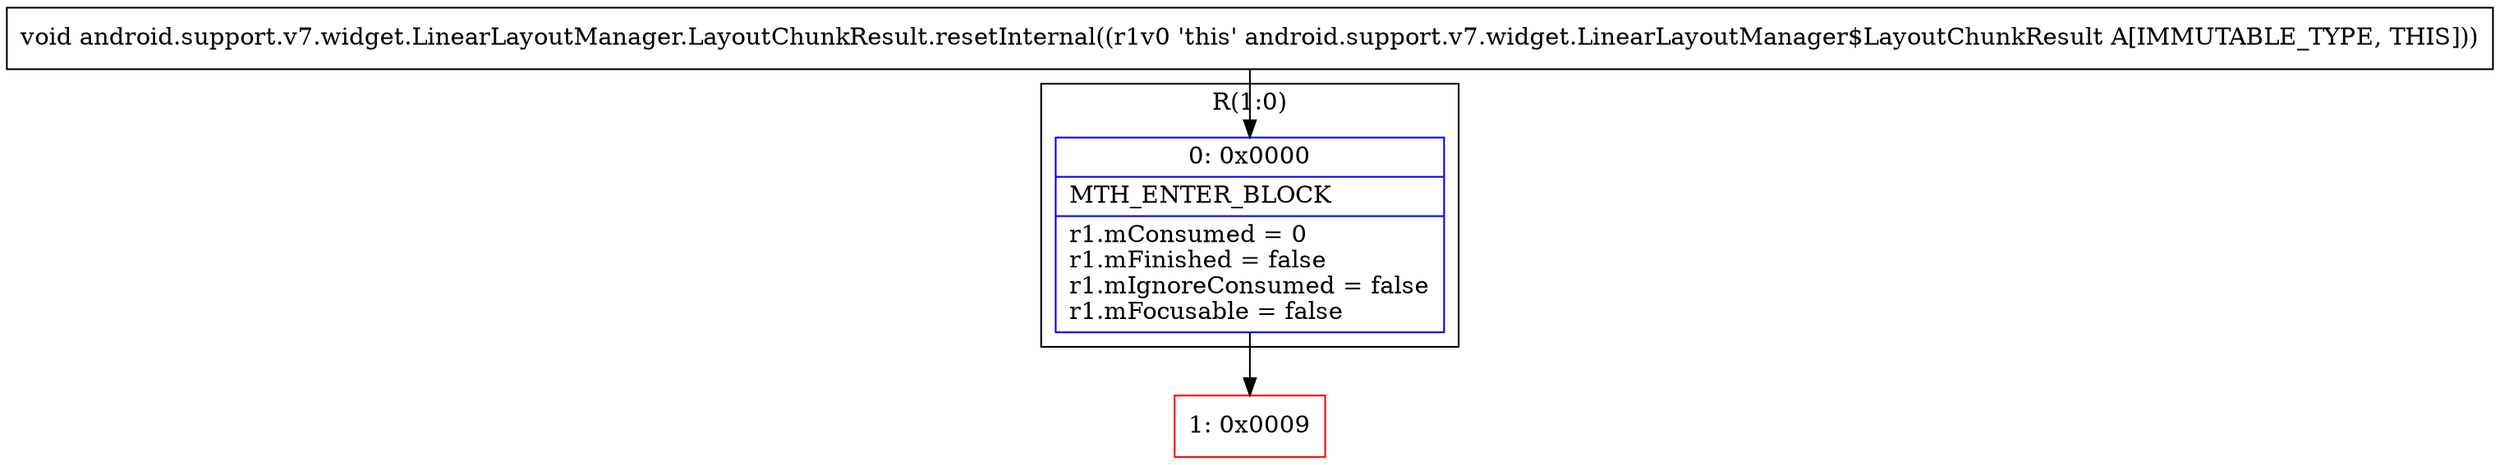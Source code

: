 digraph "CFG forandroid.support.v7.widget.LinearLayoutManager.LayoutChunkResult.resetInternal()V" {
subgraph cluster_Region_660874287 {
label = "R(1:0)";
node [shape=record,color=blue];
Node_0 [shape=record,label="{0\:\ 0x0000|MTH_ENTER_BLOCK\l|r1.mConsumed = 0\lr1.mFinished = false\lr1.mIgnoreConsumed = false\lr1.mFocusable = false\l}"];
}
Node_1 [shape=record,color=red,label="{1\:\ 0x0009}"];
MethodNode[shape=record,label="{void android.support.v7.widget.LinearLayoutManager.LayoutChunkResult.resetInternal((r1v0 'this' android.support.v7.widget.LinearLayoutManager$LayoutChunkResult A[IMMUTABLE_TYPE, THIS])) }"];
MethodNode -> Node_0;
Node_0 -> Node_1;
}

